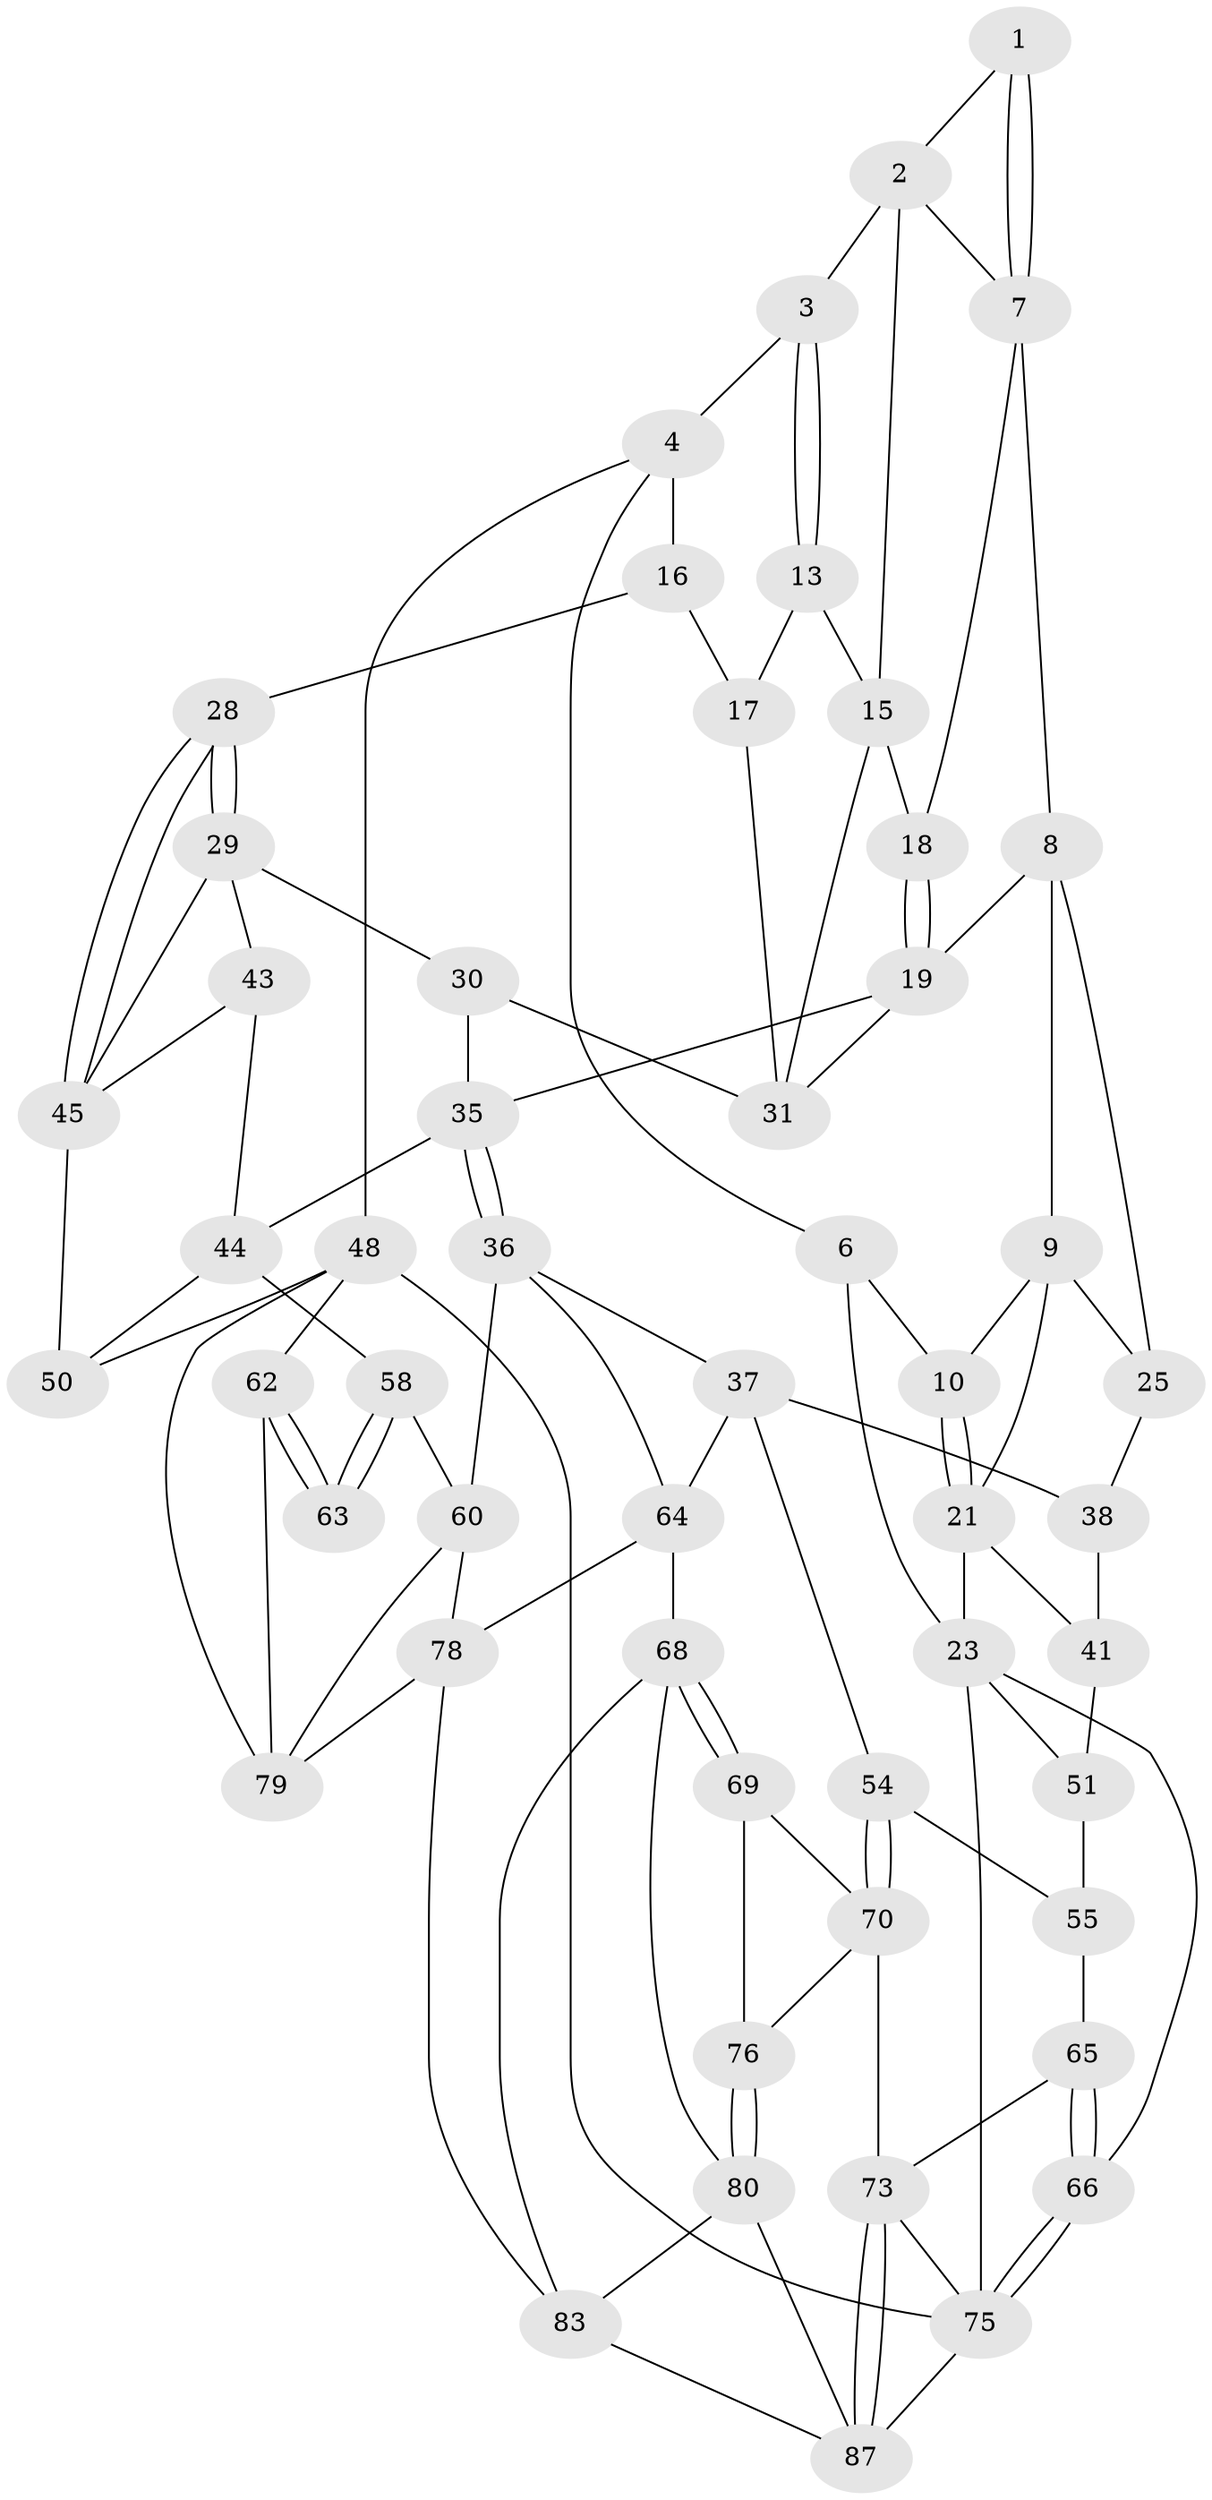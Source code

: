 // original degree distribution, {3: 0.02247191011235955, 4: 0.2808988764044944, 6: 0.24719101123595505, 5: 0.449438202247191}
// Generated by graph-tools (version 1.1) at 2025/11/02/27/25 16:11:57]
// undirected, 53 vertices, 109 edges
graph export_dot {
graph [start="1"]
  node [color=gray90,style=filled];
  1 [pos="+0.460637698372805+0"];
  2 [pos="+0.7142993766527254+0",super="+11"];
  3 [pos="+0.7570436919893223+0"];
  4 [pos="+0.9585445045341234+0",super="+5"];
  6 [pos="+0.1593125786980017+0"];
  7 [pos="+0.4358143748314707+0",super="+12"];
  8 [pos="+0.4142151128878422+0.023945048212487698",super="+20"];
  9 [pos="+0.3717649593199828+0.06094674467541796",super="+24"];
  10 [pos="+0.1602097419794086+0"];
  13 [pos="+0.806953117716914+0.047031465997991836",super="+14"];
  15 [pos="+0.7626345548008729+0.18044509076361",super="+32"];
  16 [pos="+0.9464167815919549+0.09124663068760461",super="+26"];
  17 [pos="+0.9172176456961268+0.10963631737214757",super="+27"];
  18 [pos="+0.5375794099637307+0.20413615234303298"];
  19 [pos="+0.5333018668948144+0.21070922229952874",super="+34"];
  21 [pos="+0.12760635946097568+0.14288590019259392",super="+22"];
  23 [pos="+0+0.29060890842309717",super="+52"];
  25 [pos="+0.3593226275405092+0.3112310116102804"];
  28 [pos="+1+0.27241711438753136"];
  29 [pos="+1+0.28999142872608574",super="+42"];
  30 [pos="+0.9573398933990986+0.2624880278482242"];
  31 [pos="+0.9395927776424869+0.2529561690621138",super="+33"];
  35 [pos="+0.7116314371124378+0.4646367374261727",super="+40"];
  36 [pos="+0.613551708422515+0.5393559538979066",super="+61"];
  37 [pos="+0.3790406132121037+0.422971445942839",super="+53"];
  38 [pos="+0.37503843240386+0.4186894484590018",super="+39"];
  41 [pos="+0.016721190468492145+0.3962654852628094",super="+47"];
  43 [pos="+0.8868823233482019+0.4542710163641269"];
  44 [pos="+0.8163592408549352+0.49360443746918703",super="+57"];
  45 [pos="+1+0.5012412459952167",super="+46"];
  48 [pos="+1+1",super="+49"];
  50 [pos="+1+0.6437874298400782"];
  51 [pos="+0.14544179961012507+0.618977239865559"];
  54 [pos="+0.27853789869871876+0.7053859089056573"];
  55 [pos="+0.21042897005063596+0.6976914525701399",super="+56"];
  58 [pos="+0.888723921611041+0.6579842226986093",super="+59"];
  60 [pos="+0.6752048575333925+0.7141826443398109",super="+77"];
  62 [pos="+0.8826306526644387+0.7957441082406145"];
  63 [pos="+0.875659048471799+0.7801023112228602"];
  64 [pos="+0.4836474394561476+0.7286834819731898",super="+67"];
  65 [pos="+0+0.9347485814118714",super="+71"];
  66 [pos="+0+1"];
  68 [pos="+0.45807531446036703+0.8066032158860977",super="+81"];
  69 [pos="+0.3447585584637043+0.7930808671478116"];
  70 [pos="+0.3046556580761512+0.785776183605209",super="+72"];
  73 [pos="+0.2815864205661726+0.886881890387672",super="+74"];
  75 [pos="+0+1",super="+88"];
  76 [pos="+0.3783077809136887+0.8462107917925588"];
  78 [pos="+0.6452079821552023+0.9270412320370934",super="+82"];
  79 [pos="+0.8210123915587124+0.8501963120875602",super="+85"];
  80 [pos="+0.43157106045538624+0.8450589320276609",super="+86"];
  83 [pos="+0.639562013798019+1",super="+84"];
  87 [pos="+0.314809918508498+0.9465310406257335",super="+89"];
  1 -- 2;
  1 -- 7;
  1 -- 7;
  2 -- 3;
  2 -- 15;
  2 -- 7;
  3 -- 4;
  3 -- 13;
  3 -- 13;
  4 -- 16 [weight=2];
  4 -- 48;
  4 -- 6;
  6 -- 10;
  6 -- 23;
  7 -- 8;
  7 -- 18;
  8 -- 9;
  8 -- 25;
  8 -- 19;
  9 -- 10;
  9 -- 21;
  9 -- 25;
  10 -- 21;
  10 -- 21;
  13 -- 17 [weight=2];
  13 -- 15;
  15 -- 18;
  15 -- 31;
  16 -- 17;
  16 -- 28;
  17 -- 31;
  18 -- 19;
  18 -- 19;
  19 -- 35;
  19 -- 31;
  21 -- 41;
  21 -- 23;
  23 -- 75;
  23 -- 66;
  23 -- 51;
  25 -- 38;
  28 -- 29;
  28 -- 29;
  28 -- 45;
  28 -- 45;
  29 -- 30;
  29 -- 45;
  29 -- 43;
  30 -- 31;
  30 -- 35;
  35 -- 36;
  35 -- 36;
  35 -- 44;
  36 -- 37;
  36 -- 64;
  36 -- 60;
  37 -- 38;
  37 -- 64;
  37 -- 54;
  38 -- 41 [weight=2];
  41 -- 51;
  43 -- 44;
  43 -- 45;
  44 -- 50;
  44 -- 58;
  45 -- 50;
  48 -- 75;
  48 -- 50;
  48 -- 62;
  48 -- 79;
  51 -- 55;
  54 -- 55;
  54 -- 70;
  54 -- 70;
  55 -- 65 [weight=2];
  58 -- 63 [weight=2];
  58 -- 63;
  58 -- 60;
  60 -- 78;
  60 -- 79;
  62 -- 63;
  62 -- 63;
  62 -- 79;
  64 -- 68;
  64 -- 78;
  65 -- 66;
  65 -- 66;
  65 -- 73;
  66 -- 75;
  66 -- 75;
  68 -- 69;
  68 -- 69;
  68 -- 80;
  68 -- 83;
  69 -- 70;
  69 -- 76;
  70 -- 73;
  70 -- 76;
  73 -- 87;
  73 -- 87;
  73 -- 75;
  75 -- 87;
  76 -- 80;
  76 -- 80;
  78 -- 83;
  78 -- 79;
  80 -- 87;
  80 -- 83;
  83 -- 87;
}
